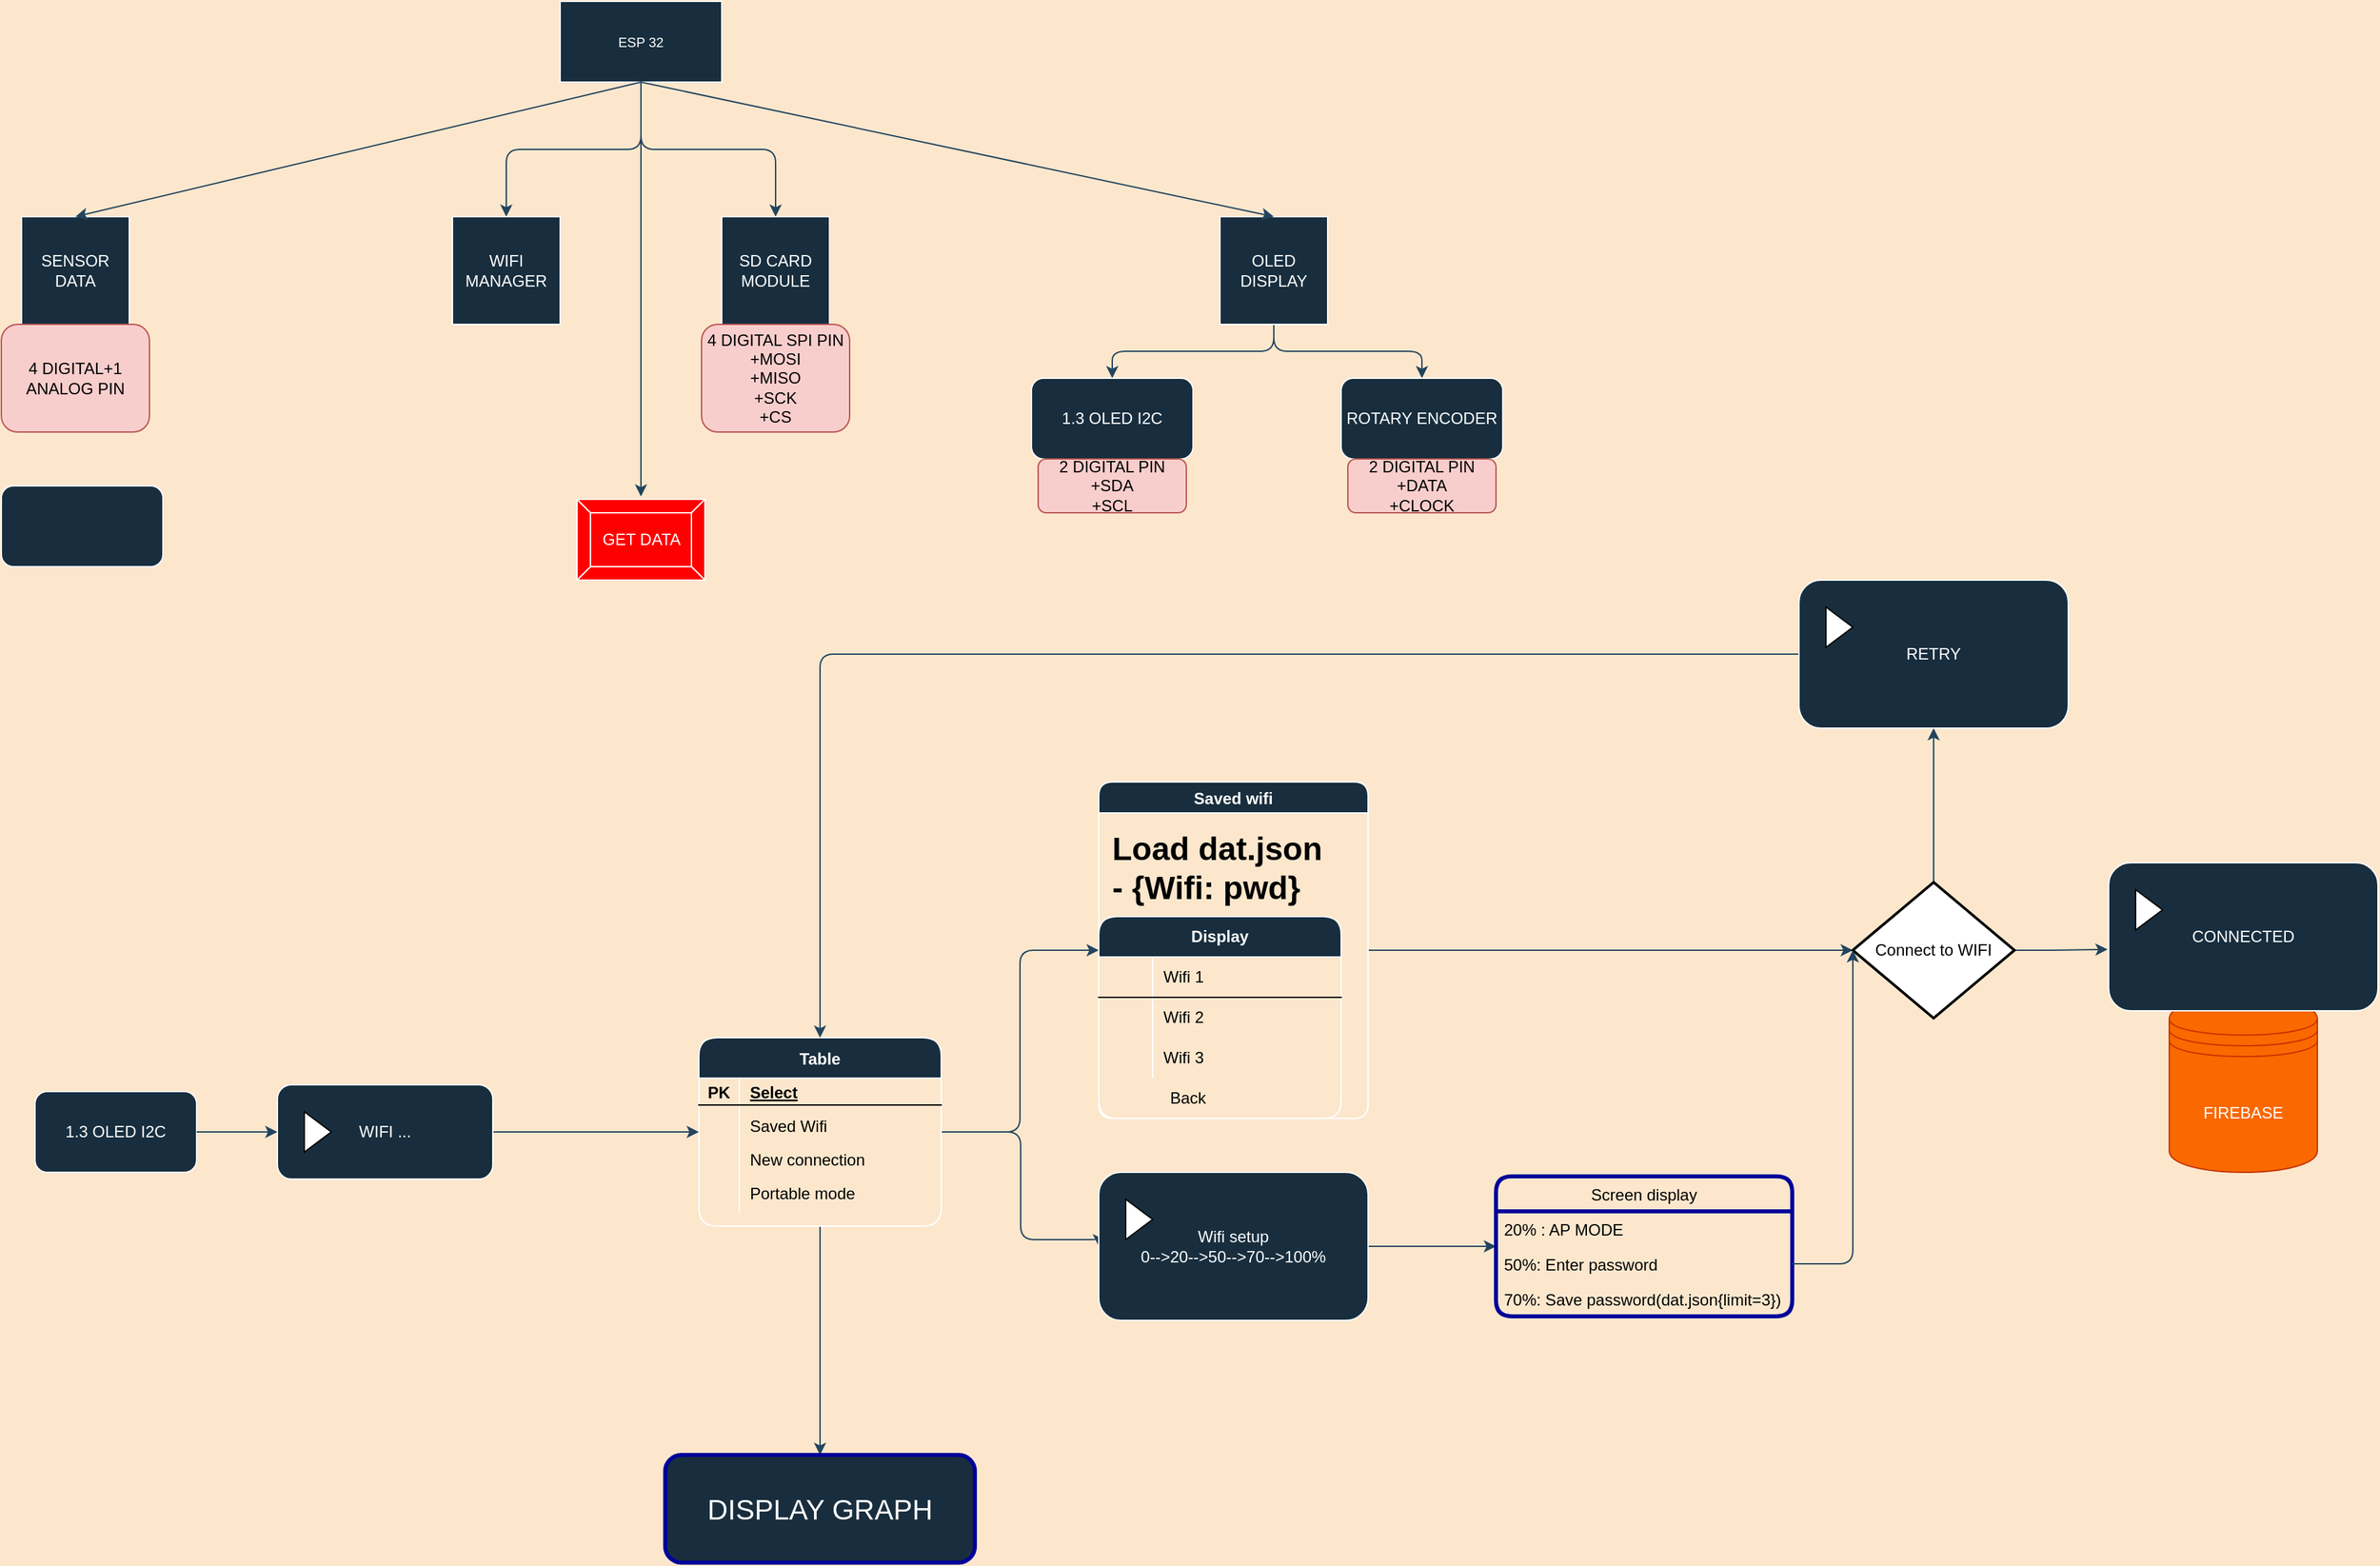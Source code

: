 <mxfile version="13.8.8" type="github">
  <diagram id="F7H0FslPOIB48xAUMLfs" name="Page-1">
    <mxGraphModel dx="2525" dy="998" grid="1" gridSize="10" guides="1" tooltips="1" connect="1" arrows="1" fold="1" page="1" pageScale="1" pageWidth="850" pageHeight="1100" background="#FCE7CD" math="0" shadow="0">
      <root>
        <mxCell id="0" />
        <mxCell id="1" parent="0" />
        <mxCell id="MnN0iPLQPXiSeFEU3Trd-6" value="" style="edgeStyle=orthogonalEdgeStyle;curved=0;rounded=1;sketch=0;orthogonalLoop=1;jettySize=auto;html=1;strokeColor=#23445D;labelBackgroundColor=#FCE7CD;" edge="1" parent="1" source="MnN0iPLQPXiSeFEU3Trd-2" target="MnN0iPLQPXiSeFEU3Trd-4">
          <mxGeometry relative="1" as="geometry" />
        </mxCell>
        <mxCell id="MnN0iPLQPXiSeFEU3Trd-45" style="edgeStyle=orthogonalEdgeStyle;curved=0;rounded=1;sketch=0;orthogonalLoop=1;jettySize=auto;html=1;entryX=0.5;entryY=-0.035;entryDx=0;entryDy=0;entryPerimeter=0;strokeColor=#23445D;" edge="1" parent="1" source="MnN0iPLQPXiSeFEU3Trd-2" target="MnN0iPLQPXiSeFEU3Trd-37">
          <mxGeometry relative="1" as="geometry" />
        </mxCell>
        <mxCell id="MnN0iPLQPXiSeFEU3Trd-2" value="&lt;font size=&quot;1&quot;&gt;ESP 32&lt;/font&gt;" style="rounded=0;whiteSpace=wrap;html=1;sketch=0;strokeColor=#FFFFFF;fillColor=#182E3E;fontColor=#FFFFFF;" vertex="1" parent="1">
          <mxGeometry x="360" y="40" width="120" height="60" as="geometry" />
        </mxCell>
        <mxCell id="MnN0iPLQPXiSeFEU3Trd-3" value="SENSOR DATA" style="whiteSpace=wrap;html=1;aspect=fixed;rounded=0;sketch=0;strokeColor=#FFFFFF;fillColor=#182E3E;fontColor=#FFFFFF;" vertex="1" parent="1">
          <mxGeometry x="-40" y="200" width="80" height="80" as="geometry" />
        </mxCell>
        <mxCell id="MnN0iPLQPXiSeFEU3Trd-4" value="WIFI MANAGER" style="whiteSpace=wrap;html=1;aspect=fixed;rounded=0;sketch=0;strokeColor=#FFFFFF;fillColor=#182E3E;fontColor=#FFFFFF;" vertex="1" parent="1">
          <mxGeometry x="280" y="200" width="80" height="80" as="geometry" />
        </mxCell>
        <mxCell id="MnN0iPLQPXiSeFEU3Trd-18" style="edgeStyle=orthogonalEdgeStyle;curved=0;rounded=1;sketch=0;orthogonalLoop=1;jettySize=auto;html=1;exitX=0.5;exitY=1;exitDx=0;exitDy=0;entryX=0.5;entryY=0;entryDx=0;entryDy=0;strokeColor=#23445D;labelBackgroundColor=#FCE7CD;" edge="1" parent="1" source="MnN0iPLQPXiSeFEU3Trd-5" target="MnN0iPLQPXiSeFEU3Trd-10">
          <mxGeometry relative="1" as="geometry" />
        </mxCell>
        <mxCell id="MnN0iPLQPXiSeFEU3Trd-19" style="edgeStyle=orthogonalEdgeStyle;curved=0;rounded=1;sketch=0;orthogonalLoop=1;jettySize=auto;html=1;exitX=0.5;exitY=1;exitDx=0;exitDy=0;entryX=0.5;entryY=0;entryDx=0;entryDy=0;strokeColor=#23445D;labelBackgroundColor=#FCE7CD;" edge="1" parent="1" source="MnN0iPLQPXiSeFEU3Trd-5" target="MnN0iPLQPXiSeFEU3Trd-11">
          <mxGeometry relative="1" as="geometry" />
        </mxCell>
        <mxCell id="MnN0iPLQPXiSeFEU3Trd-5" value="OLED DISPLAY" style="whiteSpace=wrap;html=1;aspect=fixed;rounded=0;sketch=0;strokeColor=#FFFFFF;fillColor=#182E3E;fontColor=#FFFFFF;" vertex="1" parent="1">
          <mxGeometry x="850" y="200" width="80" height="80" as="geometry" />
        </mxCell>
        <mxCell id="MnN0iPLQPXiSeFEU3Trd-7" value="" style="endArrow=classic;html=1;strokeColor=#23445D;entryX=0.5;entryY=0;entryDx=0;entryDy=0;exitX=0.5;exitY=1;exitDx=0;exitDy=0;labelBackgroundColor=#FCE7CD;" edge="1" parent="1" source="MnN0iPLQPXiSeFEU3Trd-2" target="MnN0iPLQPXiSeFEU3Trd-5">
          <mxGeometry width="50" height="50" relative="1" as="geometry">
            <mxPoint x="400" y="290" as="sourcePoint" />
            <mxPoint x="450" y="240" as="targetPoint" />
          </mxGeometry>
        </mxCell>
        <mxCell id="MnN0iPLQPXiSeFEU3Trd-8" value="" style="endArrow=classic;html=1;strokeColor=#23445D;entryX=0.5;entryY=0;entryDx=0;entryDy=0;exitX=0.5;exitY=1;exitDx=0;exitDy=0;labelBackgroundColor=#FCE7CD;" edge="1" parent="1" source="MnN0iPLQPXiSeFEU3Trd-2" target="MnN0iPLQPXiSeFEU3Trd-3">
          <mxGeometry width="50" height="50" relative="1" as="geometry">
            <mxPoint x="420" y="100" as="sourcePoint" />
            <mxPoint x="740" y="150" as="targetPoint" />
          </mxGeometry>
        </mxCell>
        <mxCell id="MnN0iPLQPXiSeFEU3Trd-9" value="" style="rounded=1;whiteSpace=wrap;html=1;sketch=0;strokeColor=#FFFFFF;fillColor=#182E3E;fontColor=#FFFFFF;" vertex="1" parent="1">
          <mxGeometry x="-55" y="400" width="120" height="60" as="geometry" />
        </mxCell>
        <mxCell id="MnN0iPLQPXiSeFEU3Trd-10" value="1.3 OLED I2C" style="rounded=1;whiteSpace=wrap;html=1;sketch=0;strokeColor=#FFFFFF;fillColor=#182E3E;fontColor=#FFFFFF;" vertex="1" parent="1">
          <mxGeometry x="710" y="320" width="120" height="60" as="geometry" />
        </mxCell>
        <mxCell id="MnN0iPLQPXiSeFEU3Trd-11" value="ROTARY ENCODER" style="rounded=1;whiteSpace=wrap;html=1;sketch=0;strokeColor=#FFFFFF;fillColor=#182E3E;fontColor=#FFFFFF;" vertex="1" parent="1">
          <mxGeometry x="940" y="320" width="120" height="60" as="geometry" />
        </mxCell>
        <mxCell id="MnN0iPLQPXiSeFEU3Trd-13" value="SD CARD MODULE" style="whiteSpace=wrap;html=1;aspect=fixed;rounded=0;sketch=0;strokeColor=#FFFFFF;fillColor=#182E3E;fontColor=#FFFFFF;" vertex="1" parent="1">
          <mxGeometry x="480" y="200" width="80" height="80" as="geometry" />
        </mxCell>
        <mxCell id="MnN0iPLQPXiSeFEU3Trd-14" value="" style="endArrow=classic;html=1;strokeColor=#23445D;entryX=0.5;entryY=0;entryDx=0;entryDy=0;exitX=0.5;exitY=1;exitDx=0;exitDy=0;labelBackgroundColor=#FCE7CD;" edge="1" parent="1" source="MnN0iPLQPXiSeFEU3Trd-2" target="MnN0iPLQPXiSeFEU3Trd-13">
          <mxGeometry width="50" height="50" relative="1" as="geometry">
            <mxPoint x="400" y="190" as="sourcePoint" />
            <mxPoint x="450" y="140" as="targetPoint" />
            <Array as="points">
              <mxPoint x="420" y="150" />
              <mxPoint x="520" y="150" />
            </Array>
          </mxGeometry>
        </mxCell>
        <mxCell id="MnN0iPLQPXiSeFEU3Trd-20" value="2 DIGITAL PIN&lt;br&gt;+DATA&lt;br&gt;+CLOCK" style="text;html=1;strokeColor=#b85450;fillColor=#f8cecc;align=center;verticalAlign=middle;whiteSpace=wrap;rounded=1;sketch=0;" vertex="1" parent="1">
          <mxGeometry x="945" y="380" width="110" height="40" as="geometry" />
        </mxCell>
        <mxCell id="MnN0iPLQPXiSeFEU3Trd-21" value="2 DIGITAL PIN&lt;br&gt;+SDA&lt;br&gt;+SCL" style="text;html=1;strokeColor=#b85450;fillColor=#f8cecc;align=center;verticalAlign=middle;whiteSpace=wrap;rounded=1;sketch=0;" vertex="1" parent="1">
          <mxGeometry x="715" y="380" width="110" height="40" as="geometry" />
        </mxCell>
        <mxCell id="MnN0iPLQPXiSeFEU3Trd-74" style="edgeStyle=orthogonalEdgeStyle;curved=0;rounded=1;sketch=0;orthogonalLoop=1;jettySize=auto;html=1;entryX=0;entryY=0.5;entryDx=0;entryDy=0;strokeColor=#23445D;" edge="1" parent="1" source="MnN0iPLQPXiSeFEU3Trd-22" target="MnN0iPLQPXiSeFEU3Trd-49">
          <mxGeometry relative="1" as="geometry" />
        </mxCell>
        <mxCell id="MnN0iPLQPXiSeFEU3Trd-75" style="edgeStyle=orthogonalEdgeStyle;curved=0;rounded=1;sketch=0;orthogonalLoop=1;jettySize=auto;html=1;entryX=0;entryY=0.5;entryDx=0;entryDy=0;strokeColor=#23445D;" edge="1" parent="1" source="MnN0iPLQPXiSeFEU3Trd-22" target="MnN0iPLQPXiSeFEU3Trd-65">
          <mxGeometry relative="1" as="geometry">
            <Array as="points">
              <mxPoint x="702" y="880" />
              <mxPoint x="702" y="960" />
              <mxPoint x="760" y="960" />
            </Array>
          </mxGeometry>
        </mxCell>
        <mxCell id="MnN0iPLQPXiSeFEU3Trd-103" style="edgeStyle=orthogonalEdgeStyle;curved=0;rounded=1;sketch=0;orthogonalLoop=1;jettySize=auto;html=1;strokeColor=#23445D;fontColor=#000000;" edge="1" parent="1" source="MnN0iPLQPXiSeFEU3Trd-22">
          <mxGeometry relative="1" as="geometry">
            <mxPoint x="553" y="1120" as="targetPoint" />
          </mxGeometry>
        </mxCell>
        <mxCell id="MnN0iPLQPXiSeFEU3Trd-22" value="Table" style="shape=table;startSize=30;container=1;collapsible=1;childLayout=tableLayout;fixedRows=1;rowLines=0;fontStyle=1;align=center;resizeLast=1;rounded=1;sketch=0;strokeColor=#FFFFFF;fillColor=#182E3E;fontColor=#FFFFFF;" vertex="1" parent="1">
          <mxGeometry x="463" y="810" width="180" height="140" as="geometry" />
        </mxCell>
        <mxCell id="MnN0iPLQPXiSeFEU3Trd-23" value="" style="shape=partialRectangle;collapsible=0;dropTarget=0;pointerEvents=0;fillColor=none;top=0;left=0;bottom=1;right=0;points=[[0,0.5],[1,0.5]];portConstraint=eastwest;" vertex="1" parent="MnN0iPLQPXiSeFEU3Trd-22">
          <mxGeometry y="30" width="180" height="20" as="geometry" />
        </mxCell>
        <mxCell id="MnN0iPLQPXiSeFEU3Trd-24" value="PK" style="shape=partialRectangle;connectable=0;fillColor=none;top=0;left=0;bottom=0;right=0;fontStyle=1;overflow=hidden;" vertex="1" parent="MnN0iPLQPXiSeFEU3Trd-23">
          <mxGeometry width="30" height="20" as="geometry" />
        </mxCell>
        <mxCell id="MnN0iPLQPXiSeFEU3Trd-25" value="Select" style="shape=partialRectangle;connectable=0;fillColor=none;top=0;left=0;bottom=0;right=0;align=left;spacingLeft=6;fontStyle=5;overflow=hidden;" vertex="1" parent="MnN0iPLQPXiSeFEU3Trd-23">
          <mxGeometry x="30" width="150" height="20" as="geometry" />
        </mxCell>
        <mxCell id="MnN0iPLQPXiSeFEU3Trd-26" value="" style="shape=partialRectangle;collapsible=0;dropTarget=0;pointerEvents=0;fillColor=none;top=0;left=0;bottom=0;right=0;points=[[0,0.5],[1,0.5]];portConstraint=eastwest;" vertex="1" parent="MnN0iPLQPXiSeFEU3Trd-22">
          <mxGeometry y="50" width="180" height="30" as="geometry" />
        </mxCell>
        <mxCell id="MnN0iPLQPXiSeFEU3Trd-27" value="" style="shape=partialRectangle;connectable=0;fillColor=none;top=0;left=0;bottom=0;right=0;editable=1;overflow=hidden;" vertex="1" parent="MnN0iPLQPXiSeFEU3Trd-26">
          <mxGeometry width="30" height="30" as="geometry" />
        </mxCell>
        <mxCell id="MnN0iPLQPXiSeFEU3Trd-28" value="Saved Wifi" style="shape=partialRectangle;connectable=0;fillColor=none;top=0;left=0;bottom=0;right=0;align=left;spacingLeft=6;overflow=hidden;" vertex="1" parent="MnN0iPLQPXiSeFEU3Trd-26">
          <mxGeometry x="30" width="150" height="30" as="geometry" />
        </mxCell>
        <mxCell id="MnN0iPLQPXiSeFEU3Trd-29" value="" style="shape=partialRectangle;collapsible=0;dropTarget=0;pointerEvents=0;fillColor=none;top=0;left=0;bottom=0;right=0;points=[[0,0.5],[1,0.5]];portConstraint=eastwest;" vertex="1" parent="MnN0iPLQPXiSeFEU3Trd-22">
          <mxGeometry y="80" width="180" height="20" as="geometry" />
        </mxCell>
        <mxCell id="MnN0iPLQPXiSeFEU3Trd-30" value="" style="shape=partialRectangle;connectable=0;fillColor=none;top=0;left=0;bottom=0;right=0;editable=1;overflow=hidden;" vertex="1" parent="MnN0iPLQPXiSeFEU3Trd-29">
          <mxGeometry width="30" height="20" as="geometry" />
        </mxCell>
        <mxCell id="MnN0iPLQPXiSeFEU3Trd-31" value="New connection" style="shape=partialRectangle;connectable=0;fillColor=none;top=0;left=0;bottom=0;right=0;align=left;spacingLeft=6;overflow=hidden;" vertex="1" parent="MnN0iPLQPXiSeFEU3Trd-29">
          <mxGeometry x="30" width="150" height="20" as="geometry" />
        </mxCell>
        <mxCell id="MnN0iPLQPXiSeFEU3Trd-32" value="" style="shape=partialRectangle;collapsible=0;dropTarget=0;pointerEvents=0;fillColor=none;top=0;left=0;bottom=0;right=0;points=[[0,0.5],[1,0.5]];portConstraint=eastwest;" vertex="1" parent="MnN0iPLQPXiSeFEU3Trd-22">
          <mxGeometry y="100" width="180" height="30" as="geometry" />
        </mxCell>
        <mxCell id="MnN0iPLQPXiSeFEU3Trd-33" value="" style="shape=partialRectangle;connectable=0;fillColor=none;top=0;left=0;bottom=0;right=0;editable=1;overflow=hidden;" vertex="1" parent="MnN0iPLQPXiSeFEU3Trd-32">
          <mxGeometry width="30" height="30" as="geometry" />
        </mxCell>
        <mxCell id="MnN0iPLQPXiSeFEU3Trd-34" value="" style="shape=partialRectangle;connectable=0;fillColor=none;top=0;left=0;bottom=0;right=0;align=left;spacingLeft=6;overflow=hidden;" vertex="1" parent="MnN0iPLQPXiSeFEU3Trd-32">
          <mxGeometry x="30" width="150" height="30" as="geometry" />
        </mxCell>
        <mxCell id="MnN0iPLQPXiSeFEU3Trd-35" value="1.3 OLED I2C" style="rounded=1;whiteSpace=wrap;html=1;sketch=0;strokeColor=#FFFFFF;fillColor=#182E3E;fontColor=#FFFFFF;" vertex="1" parent="1">
          <mxGeometry x="-30" y="850" width="120" height="60" as="geometry" />
        </mxCell>
        <mxCell id="MnN0iPLQPXiSeFEU3Trd-37" value="GET DATA" style="labelPosition=center;verticalLabelPosition=middle;align=center;html=1;shape=mxgraph.basic.button;dx=10;rounded=1;sketch=0;strokeColor=#FFFFFF;fontColor=#FFFFFF;fillColor=#FF0000;" vertex="1" parent="1">
          <mxGeometry x="372.5" y="410" width="95" height="60" as="geometry" />
        </mxCell>
        <mxCell id="MnN0iPLQPXiSeFEU3Trd-42" value="FIREBASE" style="shape=datastore;whiteSpace=wrap;html=1;rounded=1;sketch=0;fillColor=#fa6800;strokeColor=#C73500;fontColor=#ffffff;" vertex="1" parent="1">
          <mxGeometry x="1555" y="780" width="110" height="130" as="geometry" />
        </mxCell>
        <mxCell id="MnN0iPLQPXiSeFEU3Trd-48" style="edgeStyle=orthogonalEdgeStyle;curved=0;rounded=1;sketch=0;orthogonalLoop=1;jettySize=auto;html=1;exitX=1;exitY=0.5;exitDx=0;exitDy=0;entryX=0;entryY=0.5;entryDx=0;entryDy=0;strokeColor=#23445D;" edge="1" parent="1" source="MnN0iPLQPXiSeFEU3Trd-38" target="MnN0iPLQPXiSeFEU3Trd-22">
          <mxGeometry relative="1" as="geometry" />
        </mxCell>
        <mxCell id="MnN0iPLQPXiSeFEU3Trd-38" value="WIFI ..." style="html=1;whiteSpace=wrap;container=1;recursiveResize=0;collapsible=0;rounded=1;sketch=0;strokeColor=#FFFFFF;fontColor=#FFFFFF;fillColor=#182E3E;" vertex="1" parent="1">
          <mxGeometry x="150" y="845" width="160" height="70" as="geometry" />
        </mxCell>
        <mxCell id="MnN0iPLQPXiSeFEU3Trd-39" value="" style="triangle;html=1;whiteSpace=wrap;" vertex="1" parent="MnN0iPLQPXiSeFEU3Trd-38">
          <mxGeometry x="20" y="20" width="20" height="30" as="geometry" />
        </mxCell>
        <mxCell id="MnN0iPLQPXiSeFEU3Trd-43" style="edgeStyle=orthogonalEdgeStyle;curved=0;rounded=1;sketch=0;orthogonalLoop=1;jettySize=auto;html=1;exitX=1;exitY=0.5;exitDx=0;exitDy=0;strokeColor=#23445D;" edge="1" parent="1" source="MnN0iPLQPXiSeFEU3Trd-35" target="MnN0iPLQPXiSeFEU3Trd-38">
          <mxGeometry relative="1" as="geometry">
            <mxPoint x="260" y="880" as="targetPoint" />
            <mxPoint x="90" y="880" as="sourcePoint" />
          </mxGeometry>
        </mxCell>
        <mxCell id="MnN0iPLQPXiSeFEU3Trd-44" value="4 DIGITAL SPI PIN&lt;br&gt;+MOSI&lt;br&gt;+MISO&lt;br&gt;+SCK&lt;br&gt;+CS" style="text;html=1;strokeColor=#b85450;fillColor=#f8cecc;align=center;verticalAlign=middle;whiteSpace=wrap;rounded=1;sketch=0;" vertex="1" parent="1">
          <mxGeometry x="465" y="280" width="110" height="80" as="geometry" />
        </mxCell>
        <mxCell id="MnN0iPLQPXiSeFEU3Trd-46" value="4 DIGITAL+1 ANALOG PIN" style="text;html=1;strokeColor=#b85450;fillColor=#f8cecc;align=center;verticalAlign=middle;whiteSpace=wrap;rounded=1;sketch=0;" vertex="1" parent="1">
          <mxGeometry x="-55" y="280" width="110" height="80" as="geometry" />
        </mxCell>
        <mxCell id="MnN0iPLQPXiSeFEU3Trd-90" style="edgeStyle=orthogonalEdgeStyle;curved=0;rounded=1;sketch=0;orthogonalLoop=1;jettySize=auto;html=1;entryX=0;entryY=0.5;entryDx=0;entryDy=0;entryPerimeter=0;strokeColor=#23445D;fontColor=#000000;" edge="1" parent="1" source="MnN0iPLQPXiSeFEU3Trd-49" target="MnN0iPLQPXiSeFEU3Trd-89">
          <mxGeometry relative="1" as="geometry" />
        </mxCell>
        <mxCell id="MnN0iPLQPXiSeFEU3Trd-49" value="Saved wifi" style="swimlane;rounded=1;sketch=0;strokeColor=#FFFFFF;fillColor=#182E3E;fontColor=#FFFFFF;" vertex="1" parent="1">
          <mxGeometry x="760" y="620" width="200" height="250" as="geometry" />
        </mxCell>
        <mxCell id="MnN0iPLQPXiSeFEU3Trd-51" value="&lt;h1&gt;&lt;font color=&quot;#000000&quot;&gt;Load dat.json&lt;br&gt;- {Wifi: pwd}&lt;/font&gt;&lt;/h1&gt;" style="text;html=1;strokeColor=none;fillColor=none;spacing=5;spacingTop=-20;whiteSpace=wrap;overflow=hidden;rounded=0;sketch=0;fontColor=#FFFFFF;" vertex="1" parent="MnN0iPLQPXiSeFEU3Trd-49">
          <mxGeometry x="5" y="30" width="190" height="120" as="geometry" />
        </mxCell>
        <mxCell id="MnN0iPLQPXiSeFEU3Trd-52" value="Display" style="shape=table;html=1;whiteSpace=wrap;startSize=30;container=1;collapsible=0;childLayout=tableLayout;fixedRows=1;rowLines=0;fontStyle=1;align=center;rounded=1;sketch=0;strokeColor=#FFFFFF;fillColor=#182E3E;fontColor=#FFFFFF;" vertex="1" parent="MnN0iPLQPXiSeFEU3Trd-49">
          <mxGeometry y="100" width="180" height="150" as="geometry" />
        </mxCell>
        <mxCell id="MnN0iPLQPXiSeFEU3Trd-53" value="" style="shape=partialRectangle;html=1;whiteSpace=wrap;collapsible=0;dropTarget=0;pointerEvents=0;fillColor=none;top=0;left=0;bottom=1;right=0;points=[[0,0.5],[1,0.5]];portConstraint=eastwest;" vertex="1" parent="MnN0iPLQPXiSeFEU3Trd-52">
          <mxGeometry y="30" width="180" height="30" as="geometry" />
        </mxCell>
        <mxCell id="MnN0iPLQPXiSeFEU3Trd-54" value="" style="shape=partialRectangle;html=1;whiteSpace=wrap;connectable=0;fillColor=none;top=0;left=0;bottom=0;right=0;overflow=hidden;" vertex="1" parent="MnN0iPLQPXiSeFEU3Trd-53">
          <mxGeometry width="40" height="30" as="geometry" />
        </mxCell>
        <mxCell id="MnN0iPLQPXiSeFEU3Trd-55" value="Wifi 1" style="shape=partialRectangle;html=1;whiteSpace=wrap;connectable=0;fillColor=none;top=0;left=0;bottom=0;right=0;align=left;spacingLeft=6;overflow=hidden;" vertex="1" parent="MnN0iPLQPXiSeFEU3Trd-53">
          <mxGeometry x="40" width="140" height="30" as="geometry" />
        </mxCell>
        <mxCell id="MnN0iPLQPXiSeFEU3Trd-56" value="" style="shape=partialRectangle;html=1;whiteSpace=wrap;collapsible=0;dropTarget=0;pointerEvents=0;fillColor=none;top=0;left=0;bottom=0;right=0;points=[[0,0.5],[1,0.5]];portConstraint=eastwest;" vertex="1" parent="MnN0iPLQPXiSeFEU3Trd-52">
          <mxGeometry y="60" width="180" height="30" as="geometry" />
        </mxCell>
        <mxCell id="MnN0iPLQPXiSeFEU3Trd-57" value="" style="shape=partialRectangle;html=1;whiteSpace=wrap;connectable=0;fillColor=none;top=0;left=0;bottom=0;right=0;overflow=hidden;" vertex="1" parent="MnN0iPLQPXiSeFEU3Trd-56">
          <mxGeometry width="40" height="30" as="geometry" />
        </mxCell>
        <mxCell id="MnN0iPLQPXiSeFEU3Trd-58" value="Wifi 2" style="shape=partialRectangle;html=1;whiteSpace=wrap;connectable=0;fillColor=none;top=0;left=0;bottom=0;right=0;align=left;spacingLeft=6;overflow=hidden;" vertex="1" parent="MnN0iPLQPXiSeFEU3Trd-56">
          <mxGeometry x="40" width="140" height="30" as="geometry" />
        </mxCell>
        <mxCell id="MnN0iPLQPXiSeFEU3Trd-59" value="" style="shape=partialRectangle;html=1;whiteSpace=wrap;collapsible=0;dropTarget=0;pointerEvents=0;fillColor=none;top=0;left=0;bottom=0;right=0;points=[[0,0.5],[1,0.5]];portConstraint=eastwest;" vertex="1" parent="MnN0iPLQPXiSeFEU3Trd-52">
          <mxGeometry y="90" width="180" height="30" as="geometry" />
        </mxCell>
        <mxCell id="MnN0iPLQPXiSeFEU3Trd-60" value="" style="shape=partialRectangle;html=1;whiteSpace=wrap;connectable=0;fillColor=none;top=0;left=0;bottom=0;right=0;overflow=hidden;" vertex="1" parent="MnN0iPLQPXiSeFEU3Trd-59">
          <mxGeometry width="40" height="30" as="geometry" />
        </mxCell>
        <mxCell id="MnN0iPLQPXiSeFEU3Trd-61" value="Wifi 3" style="shape=partialRectangle;html=1;whiteSpace=wrap;connectable=0;fillColor=none;top=0;left=0;bottom=0;right=0;align=left;spacingLeft=6;overflow=hidden;" vertex="1" parent="MnN0iPLQPXiSeFEU3Trd-59">
          <mxGeometry x="40" width="140" height="30" as="geometry" />
        </mxCell>
        <mxCell id="MnN0iPLQPXiSeFEU3Trd-62" value="Back" style="shape=partialRectangle;html=1;whiteSpace=wrap;connectable=0;fillColor=none;top=0;left=0;bottom=0;right=0;align=left;spacingLeft=6;overflow=hidden;" vertex="1" parent="MnN0iPLQPXiSeFEU3Trd-49">
          <mxGeometry x="45" y="220" width="140" height="30" as="geometry" />
        </mxCell>
        <mxCell id="MnN0iPLQPXiSeFEU3Trd-79" style="edgeStyle=orthogonalEdgeStyle;curved=0;rounded=1;sketch=0;orthogonalLoop=1;jettySize=auto;html=1;entryX=0;entryY=0.5;entryDx=0;entryDy=0;strokeColor=#23445D;fontColor=#000000;" edge="1" parent="1" source="MnN0iPLQPXiSeFEU3Trd-65" target="MnN0iPLQPXiSeFEU3Trd-67">
          <mxGeometry relative="1" as="geometry" />
        </mxCell>
        <mxCell id="MnN0iPLQPXiSeFEU3Trd-65" value="Wifi setup&lt;br&gt;0--&amp;gt;20--&amp;gt;50--&amp;gt;70--&amp;gt;100%" style="html=1;whiteSpace=wrap;container=1;recursiveResize=0;collapsible=0;rounded=1;sketch=0;strokeColor=#FFFFFF;fontColor=#FFFFFF;fillColor=#182E3E;" vertex="1" parent="1">
          <mxGeometry x="760" y="910" width="200" height="110" as="geometry" />
        </mxCell>
        <mxCell id="MnN0iPLQPXiSeFEU3Trd-66" value="" style="triangle;html=1;whiteSpace=wrap;" vertex="1" parent="MnN0iPLQPXiSeFEU3Trd-65">
          <mxGeometry x="20" y="20" width="20" height="30" as="geometry" />
        </mxCell>
        <mxCell id="MnN0iPLQPXiSeFEU3Trd-67" value="Screen display" style="swimlane;fontStyle=0;childLayout=stackLayout;horizontal=1;startSize=26;fillColor=none;horizontalStack=0;resizeParent=1;resizeParentMax=0;resizeLast=0;collapsible=1;marginBottom=0;rounded=1;sketch=0;strokeWidth=3;strokeColor=#000099;" vertex="1" parent="1">
          <mxGeometry x="1055" y="913" width="220" height="104" as="geometry" />
        </mxCell>
        <mxCell id="MnN0iPLQPXiSeFEU3Trd-68" value="20% : AP MODE" style="text;strokeColor=none;fillColor=none;align=left;verticalAlign=top;spacingLeft=4;spacingRight=4;overflow=hidden;rotatable=0;points=[[0,0.5],[1,0.5]];portConstraint=eastwest;" vertex="1" parent="MnN0iPLQPXiSeFEU3Trd-67">
          <mxGeometry y="26" width="220" height="26" as="geometry" />
        </mxCell>
        <mxCell id="MnN0iPLQPXiSeFEU3Trd-69" value="50%: Enter password" style="text;strokeColor=none;fillColor=none;align=left;verticalAlign=top;spacingLeft=4;spacingRight=4;overflow=hidden;rotatable=0;points=[[0,0.5],[1,0.5]];portConstraint=eastwest;" vertex="1" parent="MnN0iPLQPXiSeFEU3Trd-67">
          <mxGeometry y="52" width="220" height="26" as="geometry" />
        </mxCell>
        <mxCell id="MnN0iPLQPXiSeFEU3Trd-70" value="70%: Save password(dat.json{limit=3})" style="text;strokeColor=none;fillColor=none;align=left;verticalAlign=top;spacingLeft=4;spacingRight=4;overflow=hidden;rotatable=0;points=[[0,0.5],[1,0.5]];portConstraint=eastwest;" vertex="1" parent="MnN0iPLQPXiSeFEU3Trd-67">
          <mxGeometry y="78" width="220" height="26" as="geometry" />
        </mxCell>
        <mxCell id="MnN0iPLQPXiSeFEU3Trd-77" value="CONNECTED" style="html=1;whiteSpace=wrap;container=1;recursiveResize=0;collapsible=0;rounded=1;sketch=0;strokeColor=#FFFFFF;fontColor=#FFFFFF;fillColor=#182E3E;" vertex="1" parent="1">
          <mxGeometry x="1510" y="680" width="200" height="110" as="geometry" />
        </mxCell>
        <mxCell id="MnN0iPLQPXiSeFEU3Trd-78" value="" style="triangle;html=1;whiteSpace=wrap;" vertex="1" parent="MnN0iPLQPXiSeFEU3Trd-77">
          <mxGeometry x="20" y="20" width="20" height="30" as="geometry" />
        </mxCell>
        <mxCell id="MnN0iPLQPXiSeFEU3Trd-83" value="Portable mode" style="shape=partialRectangle;connectable=0;fillColor=none;top=0;left=0;bottom=0;right=0;align=left;spacingLeft=6;overflow=hidden;" vertex="1" parent="1">
          <mxGeometry x="493" y="915" width="150" height="20" as="geometry" />
        </mxCell>
        <mxCell id="MnN0iPLQPXiSeFEU3Trd-93" style="edgeStyle=orthogonalEdgeStyle;curved=0;rounded=1;sketch=0;orthogonalLoop=1;jettySize=auto;html=1;exitX=1;exitY=0.5;exitDx=0;exitDy=0;exitPerimeter=0;entryX=-0.004;entryY=0.585;entryDx=0;entryDy=0;entryPerimeter=0;strokeColor=#23445D;fontColor=#000000;" edge="1" parent="1" source="MnN0iPLQPXiSeFEU3Trd-89" target="MnN0iPLQPXiSeFEU3Trd-77">
          <mxGeometry relative="1" as="geometry" />
        </mxCell>
        <mxCell id="MnN0iPLQPXiSeFEU3Trd-101" style="edgeStyle=orthogonalEdgeStyle;curved=0;rounded=1;sketch=0;orthogonalLoop=1;jettySize=auto;html=1;entryX=0.5;entryY=1;entryDx=0;entryDy=0;strokeColor=#23445D;fontColor=#000000;" edge="1" parent="1" source="MnN0iPLQPXiSeFEU3Trd-89" target="MnN0iPLQPXiSeFEU3Trd-96">
          <mxGeometry relative="1" as="geometry" />
        </mxCell>
        <mxCell id="MnN0iPLQPXiSeFEU3Trd-89" value="Connect to WIFI" style="strokeWidth=2;html=1;shape=mxgraph.flowchart.decision;whiteSpace=wrap;rounded=1;sketch=0;" vertex="1" parent="1">
          <mxGeometry x="1320" y="694.5" width="120" height="101" as="geometry" />
        </mxCell>
        <mxCell id="MnN0iPLQPXiSeFEU3Trd-92" style="edgeStyle=orthogonalEdgeStyle;curved=0;rounded=1;sketch=0;orthogonalLoop=1;jettySize=auto;html=1;entryX=0;entryY=0.5;entryDx=0;entryDy=0;entryPerimeter=0;strokeColor=#23445D;fontColor=#000000;" edge="1" parent="1" source="MnN0iPLQPXiSeFEU3Trd-69" target="MnN0iPLQPXiSeFEU3Trd-89">
          <mxGeometry relative="1" as="geometry">
            <Array as="points">
              <mxPoint x="1320" y="978" />
            </Array>
          </mxGeometry>
        </mxCell>
        <mxCell id="MnN0iPLQPXiSeFEU3Trd-102" style="edgeStyle=orthogonalEdgeStyle;curved=0;rounded=1;sketch=0;orthogonalLoop=1;jettySize=auto;html=1;entryX=0.5;entryY=0;entryDx=0;entryDy=0;strokeColor=#23445D;fontColor=#000000;" edge="1" parent="1" source="MnN0iPLQPXiSeFEU3Trd-96" target="MnN0iPLQPXiSeFEU3Trd-22">
          <mxGeometry relative="1" as="geometry" />
        </mxCell>
        <mxCell id="MnN0iPLQPXiSeFEU3Trd-96" value="RETRY" style="html=1;whiteSpace=wrap;container=1;recursiveResize=0;collapsible=0;rounded=1;sketch=0;strokeColor=#FFFFFF;fontColor=#FFFFFF;fillColor=#182E3E;" vertex="1" parent="1">
          <mxGeometry x="1280" y="470" width="200" height="110" as="geometry" />
        </mxCell>
        <mxCell id="MnN0iPLQPXiSeFEU3Trd-97" value="" style="triangle;html=1;whiteSpace=wrap;" vertex="1" parent="MnN0iPLQPXiSeFEU3Trd-96">
          <mxGeometry x="20" y="20" width="20" height="30" as="geometry" />
        </mxCell>
        <mxCell id="MnN0iPLQPXiSeFEU3Trd-104" value="&lt;font color=&quot;#ffffff&quot;&gt;&lt;span style=&quot;font-size: 21px&quot;&gt;DISPLAY GRAPH&lt;/span&gt;&lt;/font&gt;" style="shape=ext;rounded=1;html=1;whiteSpace=wrap;sketch=0;strokeColor=#000099;strokeWidth=3;fillColor=#182E3E;fontColor=#000000;" vertex="1" parent="1">
          <mxGeometry x="438" y="1120" width="230" height="80" as="geometry" />
        </mxCell>
      </root>
    </mxGraphModel>
  </diagram>
</mxfile>
